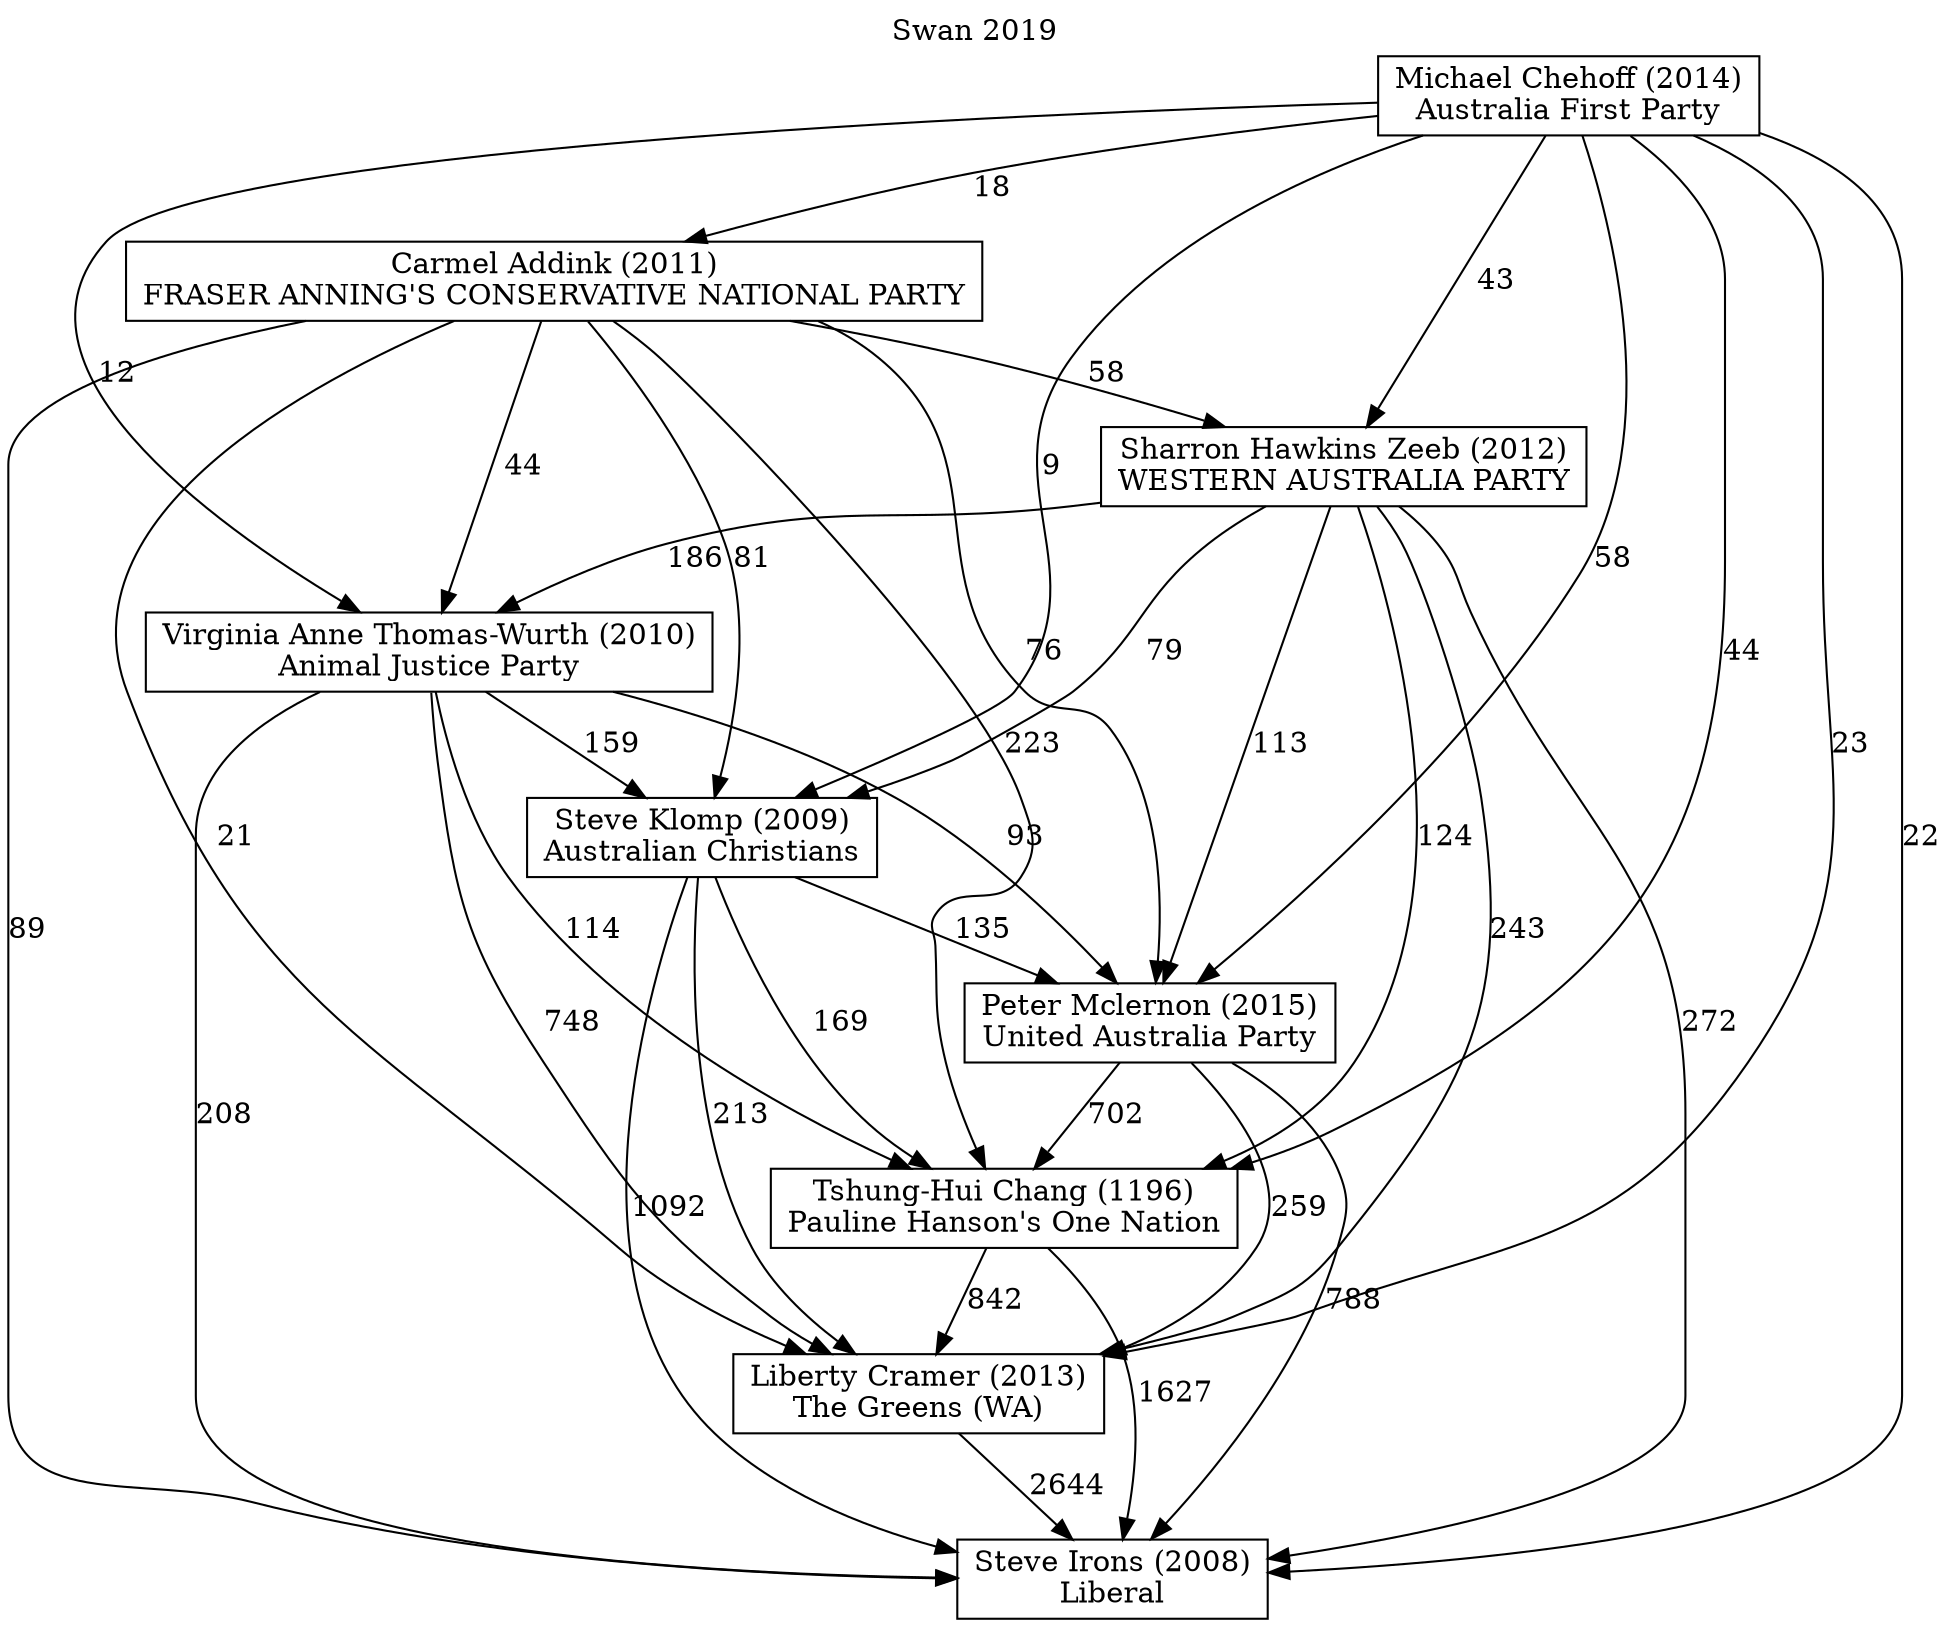 // House preference flow
digraph "Steve Irons (2008)_Swan_2019" {
	graph [label="Swan 2019" labelloc=t mclimit=10]
	node [shape=box]
	"Steve Irons (2008)" [label="Steve Irons (2008)
Liberal"]
	"Liberty Cramer (2013)" [label="Liberty Cramer (2013)
The Greens (WA)"]
	"Tshung-Hui Chang (1196)" [label="Tshung-Hui Chang (1196)
Pauline Hanson's One Nation"]
	"Peter Mclernon (2015)" [label="Peter Mclernon (2015)
United Australia Party"]
	"Steve Klomp (2009)" [label="Steve Klomp (2009)
Australian Christians"]
	"Virginia Anne Thomas-Wurth (2010)" [label="Virginia Anne Thomas-Wurth (2010)
Animal Justice Party"]
	"Sharron Hawkins Zeeb (2012)" [label="Sharron Hawkins Zeeb (2012)
WESTERN AUSTRALIA PARTY"]
	"Carmel Addink (2011)" [label="Carmel Addink (2011)
FRASER ANNING'S CONSERVATIVE NATIONAL PARTY"]
	"Michael Chehoff (2014)" [label="Michael Chehoff (2014)
Australia First Party"]
	"Liberty Cramer (2013)" -> "Steve Irons (2008)" [label=2644]
	"Tshung-Hui Chang (1196)" -> "Liberty Cramer (2013)" [label=842]
	"Peter Mclernon (2015)" -> "Tshung-Hui Chang (1196)" [label=702]
	"Steve Klomp (2009)" -> "Peter Mclernon (2015)" [label=135]
	"Virginia Anne Thomas-Wurth (2010)" -> "Steve Klomp (2009)" [label=159]
	"Sharron Hawkins Zeeb (2012)" -> "Virginia Anne Thomas-Wurth (2010)" [label=186]
	"Carmel Addink (2011)" -> "Sharron Hawkins Zeeb (2012)" [label=58]
	"Michael Chehoff (2014)" -> "Carmel Addink (2011)" [label=18]
	"Tshung-Hui Chang (1196)" -> "Steve Irons (2008)" [label=1627]
	"Peter Mclernon (2015)" -> "Steve Irons (2008)" [label=788]
	"Steve Klomp (2009)" -> "Steve Irons (2008)" [label=1092]
	"Virginia Anne Thomas-Wurth (2010)" -> "Steve Irons (2008)" [label=208]
	"Sharron Hawkins Zeeb (2012)" -> "Steve Irons (2008)" [label=272]
	"Carmel Addink (2011)" -> "Steve Irons (2008)" [label=89]
	"Michael Chehoff (2014)" -> "Steve Irons (2008)" [label=22]
	"Michael Chehoff (2014)" -> "Sharron Hawkins Zeeb (2012)" [label=43]
	"Carmel Addink (2011)" -> "Virginia Anne Thomas-Wurth (2010)" [label=44]
	"Michael Chehoff (2014)" -> "Virginia Anne Thomas-Wurth (2010)" [label=12]
	"Sharron Hawkins Zeeb (2012)" -> "Steve Klomp (2009)" [label=79]
	"Carmel Addink (2011)" -> "Steve Klomp (2009)" [label=81]
	"Michael Chehoff (2014)" -> "Steve Klomp (2009)" [label=9]
	"Virginia Anne Thomas-Wurth (2010)" -> "Peter Mclernon (2015)" [label=93]
	"Sharron Hawkins Zeeb (2012)" -> "Peter Mclernon (2015)" [label=113]
	"Carmel Addink (2011)" -> "Peter Mclernon (2015)" [label=76]
	"Michael Chehoff (2014)" -> "Peter Mclernon (2015)" [label=58]
	"Steve Klomp (2009)" -> "Tshung-Hui Chang (1196)" [label=169]
	"Virginia Anne Thomas-Wurth (2010)" -> "Tshung-Hui Chang (1196)" [label=114]
	"Sharron Hawkins Zeeb (2012)" -> "Tshung-Hui Chang (1196)" [label=124]
	"Carmel Addink (2011)" -> "Tshung-Hui Chang (1196)" [label=223]
	"Michael Chehoff (2014)" -> "Tshung-Hui Chang (1196)" [label=44]
	"Peter Mclernon (2015)" -> "Liberty Cramer (2013)" [label=259]
	"Steve Klomp (2009)" -> "Liberty Cramer (2013)" [label=213]
	"Virginia Anne Thomas-Wurth (2010)" -> "Liberty Cramer (2013)" [label=748]
	"Sharron Hawkins Zeeb (2012)" -> "Liberty Cramer (2013)" [label=243]
	"Carmel Addink (2011)" -> "Liberty Cramer (2013)" [label=21]
	"Michael Chehoff (2014)" -> "Liberty Cramer (2013)" [label=23]
}

